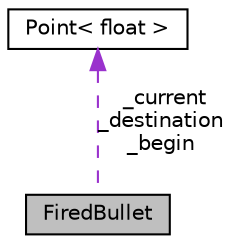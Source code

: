 digraph "FiredBullet"
{
  edge [fontname="Helvetica",fontsize="10",labelfontname="Helvetica",labelfontsize="10"];
  node [fontname="Helvetica",fontsize="10",shape=record];
  Node1 [label="FiredBullet",height=0.2,width=0.4,color="black", fillcolor="grey75", style="filled", fontcolor="black"];
  Node2 -> Node1 [dir="back",color="darkorchid3",fontsize="10",style="dashed",label=" _current\n_destination\n_begin" ,fontname="Helvetica"];
  Node2 [label="Point\< float \>",height=0.2,width=0.4,color="black", fillcolor="white", style="filled",URL="$class_point.html"];
}
